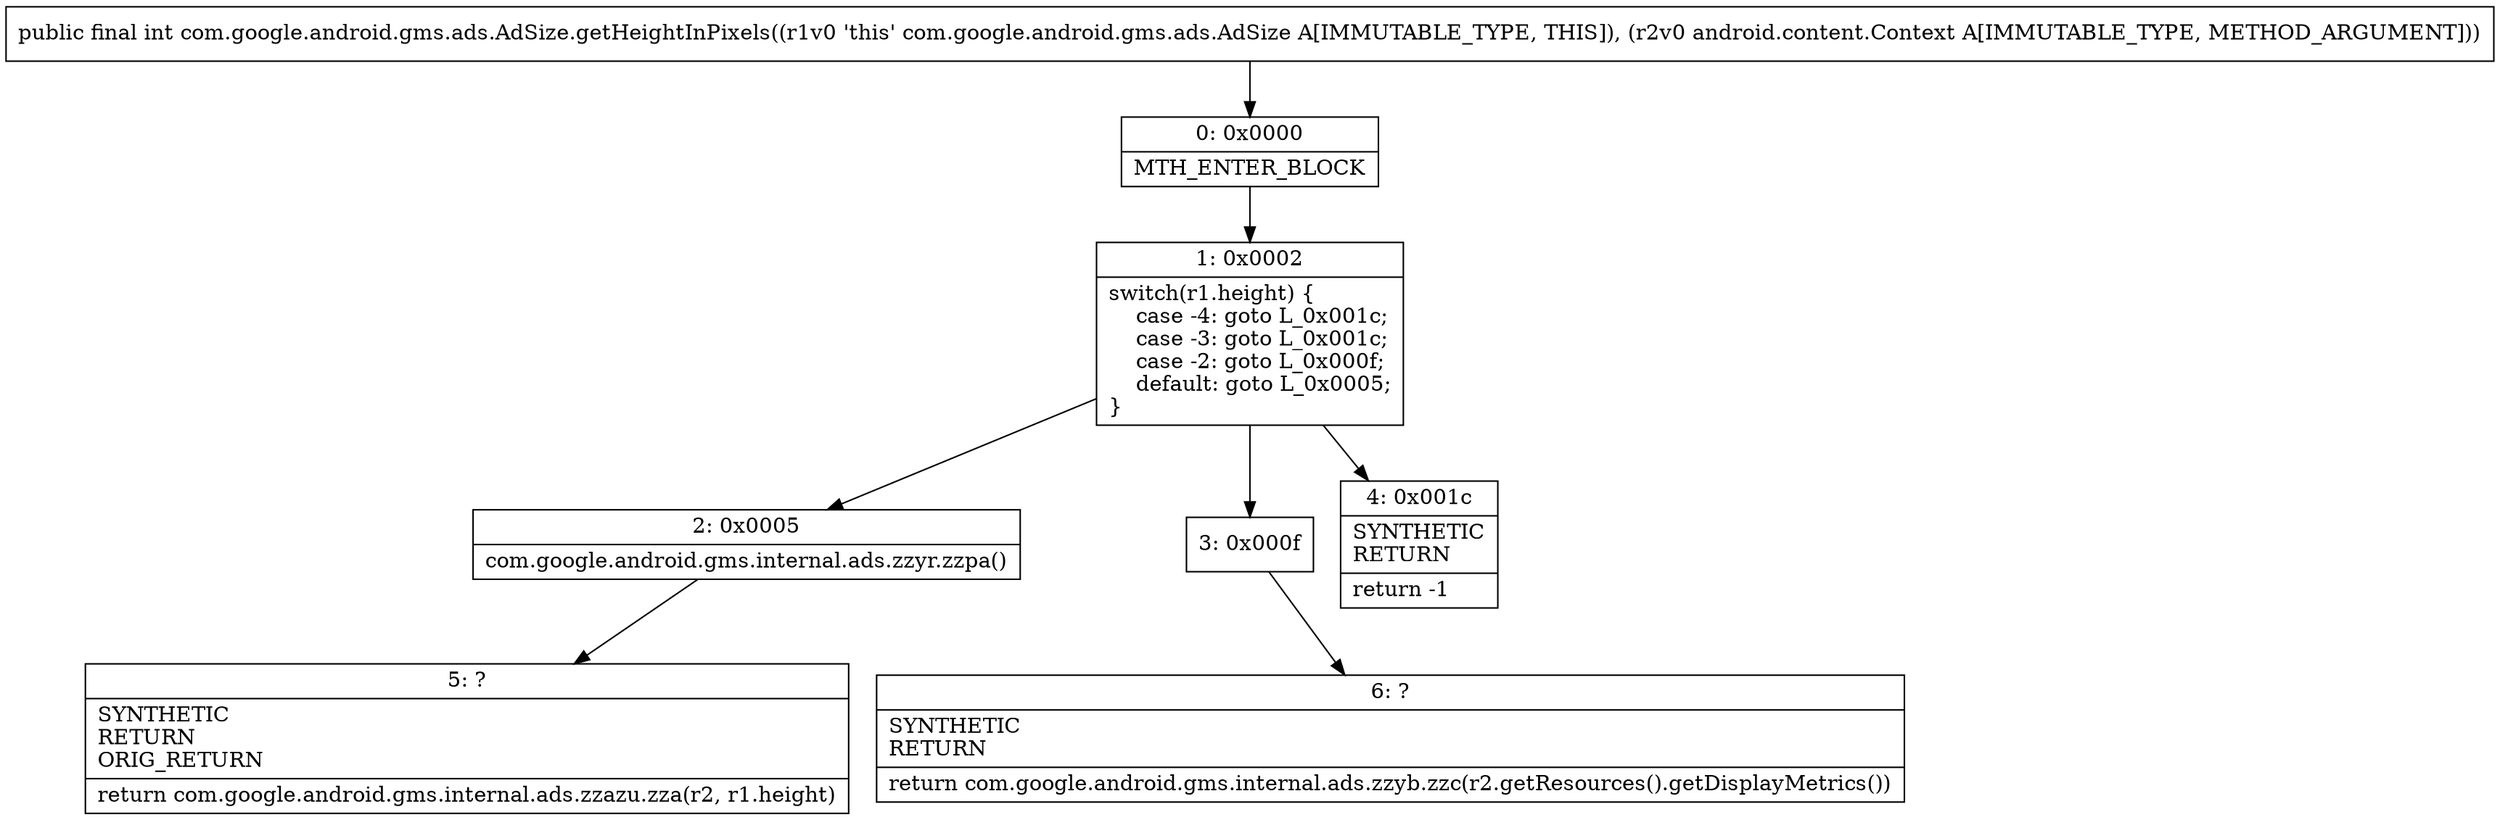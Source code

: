 digraph "CFG forcom.google.android.gms.ads.AdSize.getHeightInPixels(Landroid\/content\/Context;)I" {
Node_0 [shape=record,label="{0\:\ 0x0000|MTH_ENTER_BLOCK\l}"];
Node_1 [shape=record,label="{1\:\ 0x0002|switch(r1.height) \{\l    case \-4: goto L_0x001c;\l    case \-3: goto L_0x001c;\l    case \-2: goto L_0x000f;\l    default: goto L_0x0005;\l\}\l}"];
Node_2 [shape=record,label="{2\:\ 0x0005|com.google.android.gms.internal.ads.zzyr.zzpa()\l}"];
Node_3 [shape=record,label="{3\:\ 0x000f}"];
Node_4 [shape=record,label="{4\:\ 0x001c|SYNTHETIC\lRETURN\l|return \-1\l}"];
Node_5 [shape=record,label="{5\:\ ?|SYNTHETIC\lRETURN\lORIG_RETURN\l|return com.google.android.gms.internal.ads.zzazu.zza(r2, r1.height)\l}"];
Node_6 [shape=record,label="{6\:\ ?|SYNTHETIC\lRETURN\l|return com.google.android.gms.internal.ads.zzyb.zzc(r2.getResources().getDisplayMetrics())\l}"];
MethodNode[shape=record,label="{public final int com.google.android.gms.ads.AdSize.getHeightInPixels((r1v0 'this' com.google.android.gms.ads.AdSize A[IMMUTABLE_TYPE, THIS]), (r2v0 android.content.Context A[IMMUTABLE_TYPE, METHOD_ARGUMENT])) }"];
MethodNode -> Node_0;
Node_0 -> Node_1;
Node_1 -> Node_2;
Node_1 -> Node_3;
Node_1 -> Node_4;
Node_2 -> Node_5;
Node_3 -> Node_6;
}

